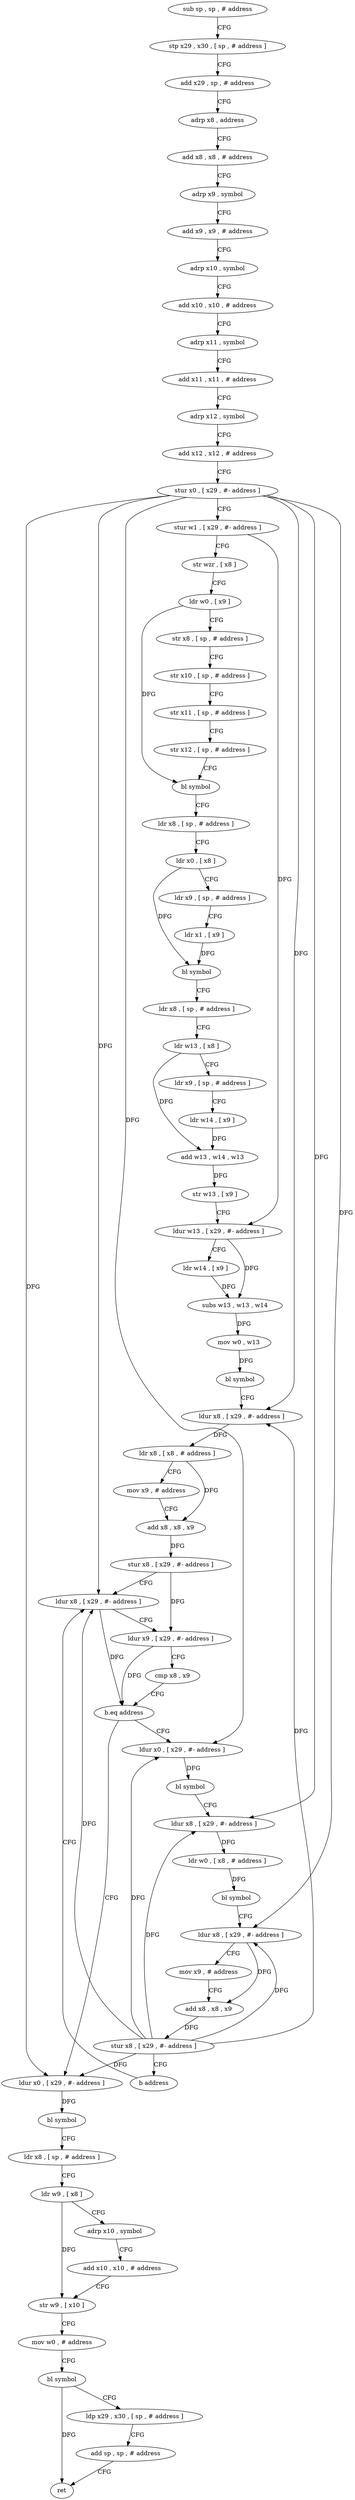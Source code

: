 digraph "func" {
"4209196" [label = "sub sp , sp , # address" ]
"4209200" [label = "stp x29 , x30 , [ sp , # address ]" ]
"4209204" [label = "add x29 , sp , # address" ]
"4209208" [label = "adrp x8 , address" ]
"4209212" [label = "add x8 , x8 , # address" ]
"4209216" [label = "adrp x9 , symbol" ]
"4209220" [label = "add x9 , x9 , # address" ]
"4209224" [label = "adrp x10 , symbol" ]
"4209228" [label = "add x10 , x10 , # address" ]
"4209232" [label = "adrp x11 , symbol" ]
"4209236" [label = "add x11 , x11 , # address" ]
"4209240" [label = "adrp x12 , symbol" ]
"4209244" [label = "add x12 , x12 , # address" ]
"4209248" [label = "stur x0 , [ x29 , #- address ]" ]
"4209252" [label = "stur w1 , [ x29 , #- address ]" ]
"4209256" [label = "str wzr , [ x8 ]" ]
"4209260" [label = "ldr w0 , [ x9 ]" ]
"4209264" [label = "str x8 , [ sp , # address ]" ]
"4209268" [label = "str x10 , [ sp , # address ]" ]
"4209272" [label = "str x11 , [ sp , # address ]" ]
"4209276" [label = "str x12 , [ sp , # address ]" ]
"4209280" [label = "bl symbol" ]
"4209284" [label = "ldr x8 , [ sp , # address ]" ]
"4209288" [label = "ldr x0 , [ x8 ]" ]
"4209292" [label = "ldr x9 , [ sp , # address ]" ]
"4209296" [label = "ldr x1 , [ x9 ]" ]
"4209300" [label = "bl symbol" ]
"4209304" [label = "ldr x8 , [ sp , # address ]" ]
"4209308" [label = "ldr w13 , [ x8 ]" ]
"4209312" [label = "ldr x9 , [ sp , # address ]" ]
"4209316" [label = "ldr w14 , [ x9 ]" ]
"4209320" [label = "add w13 , w14 , w13" ]
"4209324" [label = "str w13 , [ x9 ]" ]
"4209328" [label = "ldur w13 , [ x29 , #- address ]" ]
"4209332" [label = "ldr w14 , [ x9 ]" ]
"4209336" [label = "subs w13 , w13 , w14" ]
"4209340" [label = "mov w0 , w13" ]
"4209344" [label = "bl symbol" ]
"4209348" [label = "ldur x8 , [ x29 , #- address ]" ]
"4209352" [label = "ldr x8 , [ x8 , # address ]" ]
"4209356" [label = "mov x9 , # address" ]
"4209360" [label = "add x8 , x8 , x9" ]
"4209364" [label = "stur x8 , [ x29 , #- address ]" ]
"4209368" [label = "ldur x8 , [ x29 , #- address ]" ]
"4209424" [label = "ldur x0 , [ x29 , #- address ]" ]
"4209428" [label = "bl symbol" ]
"4209432" [label = "ldr x8 , [ sp , # address ]" ]
"4209436" [label = "ldr w9 , [ x8 ]" ]
"4209440" [label = "adrp x10 , symbol" ]
"4209444" [label = "add x10 , x10 , # address" ]
"4209448" [label = "str w9 , [ x10 ]" ]
"4209452" [label = "mov w0 , # address" ]
"4209456" [label = "bl symbol" ]
"4209460" [label = "ldp x29 , x30 , [ sp , # address ]" ]
"4209464" [label = "add sp , sp , # address" ]
"4209468" [label = "ret" ]
"4209384" [label = "ldur x0 , [ x29 , #- address ]" ]
"4209388" [label = "bl symbol" ]
"4209392" [label = "ldur x8 , [ x29 , #- address ]" ]
"4209396" [label = "ldr w0 , [ x8 , # address ]" ]
"4209400" [label = "bl symbol" ]
"4209404" [label = "ldur x8 , [ x29 , #- address ]" ]
"4209408" [label = "mov x9 , # address" ]
"4209412" [label = "add x8 , x8 , x9" ]
"4209416" [label = "stur x8 , [ x29 , #- address ]" ]
"4209420" [label = "b address" ]
"4209372" [label = "ldur x9 , [ x29 , #- address ]" ]
"4209376" [label = "cmp x8 , x9" ]
"4209380" [label = "b.eq address" ]
"4209196" -> "4209200" [ label = "CFG" ]
"4209200" -> "4209204" [ label = "CFG" ]
"4209204" -> "4209208" [ label = "CFG" ]
"4209208" -> "4209212" [ label = "CFG" ]
"4209212" -> "4209216" [ label = "CFG" ]
"4209216" -> "4209220" [ label = "CFG" ]
"4209220" -> "4209224" [ label = "CFG" ]
"4209224" -> "4209228" [ label = "CFG" ]
"4209228" -> "4209232" [ label = "CFG" ]
"4209232" -> "4209236" [ label = "CFG" ]
"4209236" -> "4209240" [ label = "CFG" ]
"4209240" -> "4209244" [ label = "CFG" ]
"4209244" -> "4209248" [ label = "CFG" ]
"4209248" -> "4209252" [ label = "CFG" ]
"4209248" -> "4209348" [ label = "DFG" ]
"4209248" -> "4209368" [ label = "DFG" ]
"4209248" -> "4209424" [ label = "DFG" ]
"4209248" -> "4209384" [ label = "DFG" ]
"4209248" -> "4209392" [ label = "DFG" ]
"4209248" -> "4209404" [ label = "DFG" ]
"4209252" -> "4209256" [ label = "CFG" ]
"4209252" -> "4209328" [ label = "DFG" ]
"4209256" -> "4209260" [ label = "CFG" ]
"4209260" -> "4209264" [ label = "CFG" ]
"4209260" -> "4209280" [ label = "DFG" ]
"4209264" -> "4209268" [ label = "CFG" ]
"4209268" -> "4209272" [ label = "CFG" ]
"4209272" -> "4209276" [ label = "CFG" ]
"4209276" -> "4209280" [ label = "CFG" ]
"4209280" -> "4209284" [ label = "CFG" ]
"4209284" -> "4209288" [ label = "CFG" ]
"4209288" -> "4209292" [ label = "CFG" ]
"4209288" -> "4209300" [ label = "DFG" ]
"4209292" -> "4209296" [ label = "CFG" ]
"4209296" -> "4209300" [ label = "DFG" ]
"4209300" -> "4209304" [ label = "CFG" ]
"4209304" -> "4209308" [ label = "CFG" ]
"4209308" -> "4209312" [ label = "CFG" ]
"4209308" -> "4209320" [ label = "DFG" ]
"4209312" -> "4209316" [ label = "CFG" ]
"4209316" -> "4209320" [ label = "DFG" ]
"4209320" -> "4209324" [ label = "DFG" ]
"4209324" -> "4209328" [ label = "CFG" ]
"4209328" -> "4209332" [ label = "CFG" ]
"4209328" -> "4209336" [ label = "DFG" ]
"4209332" -> "4209336" [ label = "DFG" ]
"4209336" -> "4209340" [ label = "DFG" ]
"4209340" -> "4209344" [ label = "DFG" ]
"4209344" -> "4209348" [ label = "CFG" ]
"4209348" -> "4209352" [ label = "DFG" ]
"4209352" -> "4209356" [ label = "CFG" ]
"4209352" -> "4209360" [ label = "DFG" ]
"4209356" -> "4209360" [ label = "CFG" ]
"4209360" -> "4209364" [ label = "DFG" ]
"4209364" -> "4209368" [ label = "CFG" ]
"4209364" -> "4209372" [ label = "DFG" ]
"4209368" -> "4209372" [ label = "CFG" ]
"4209368" -> "4209380" [ label = "DFG" ]
"4209424" -> "4209428" [ label = "DFG" ]
"4209428" -> "4209432" [ label = "CFG" ]
"4209432" -> "4209436" [ label = "CFG" ]
"4209436" -> "4209440" [ label = "CFG" ]
"4209436" -> "4209448" [ label = "DFG" ]
"4209440" -> "4209444" [ label = "CFG" ]
"4209444" -> "4209448" [ label = "CFG" ]
"4209448" -> "4209452" [ label = "CFG" ]
"4209452" -> "4209456" [ label = "CFG" ]
"4209456" -> "4209460" [ label = "CFG" ]
"4209456" -> "4209468" [ label = "DFG" ]
"4209460" -> "4209464" [ label = "CFG" ]
"4209464" -> "4209468" [ label = "CFG" ]
"4209384" -> "4209388" [ label = "DFG" ]
"4209388" -> "4209392" [ label = "CFG" ]
"4209392" -> "4209396" [ label = "DFG" ]
"4209396" -> "4209400" [ label = "DFG" ]
"4209400" -> "4209404" [ label = "CFG" ]
"4209404" -> "4209408" [ label = "CFG" ]
"4209404" -> "4209412" [ label = "DFG" ]
"4209408" -> "4209412" [ label = "CFG" ]
"4209412" -> "4209416" [ label = "DFG" ]
"4209416" -> "4209420" [ label = "CFG" ]
"4209416" -> "4209348" [ label = "DFG" ]
"4209416" -> "4209368" [ label = "DFG" ]
"4209416" -> "4209424" [ label = "DFG" ]
"4209416" -> "4209384" [ label = "DFG" ]
"4209416" -> "4209392" [ label = "DFG" ]
"4209416" -> "4209404" [ label = "DFG" ]
"4209420" -> "4209368" [ label = "CFG" ]
"4209372" -> "4209376" [ label = "CFG" ]
"4209372" -> "4209380" [ label = "DFG" ]
"4209376" -> "4209380" [ label = "CFG" ]
"4209380" -> "4209424" [ label = "CFG" ]
"4209380" -> "4209384" [ label = "CFG" ]
}
